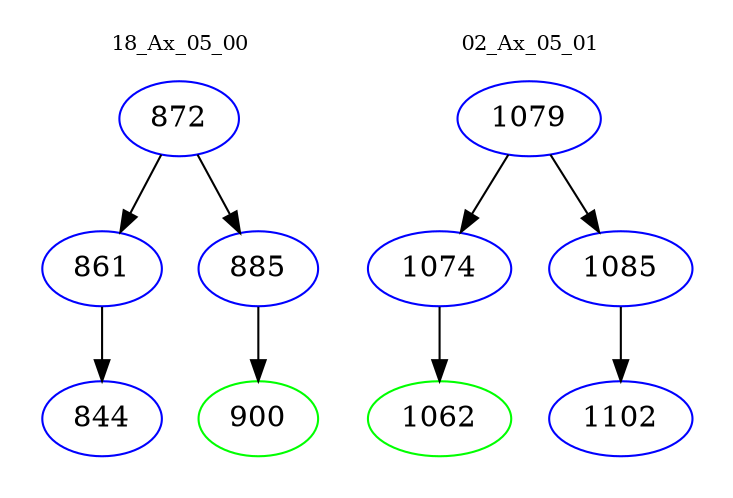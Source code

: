 digraph{
subgraph cluster_0 {
color = white
label = "18_Ax_05_00";
fontsize=10;
T0_872 [label="872", color="blue"]
T0_872 -> T0_861 [color="black"]
T0_861 [label="861", color="blue"]
T0_861 -> T0_844 [color="black"]
T0_844 [label="844", color="blue"]
T0_872 -> T0_885 [color="black"]
T0_885 [label="885", color="blue"]
T0_885 -> T0_900 [color="black"]
T0_900 [label="900", color="green"]
}
subgraph cluster_1 {
color = white
label = "02_Ax_05_01";
fontsize=10;
T1_1079 [label="1079", color="blue"]
T1_1079 -> T1_1074 [color="black"]
T1_1074 [label="1074", color="blue"]
T1_1074 -> T1_1062 [color="black"]
T1_1062 [label="1062", color="green"]
T1_1079 -> T1_1085 [color="black"]
T1_1085 [label="1085", color="blue"]
T1_1085 -> T1_1102 [color="black"]
T1_1102 [label="1102", color="blue"]
}
}
